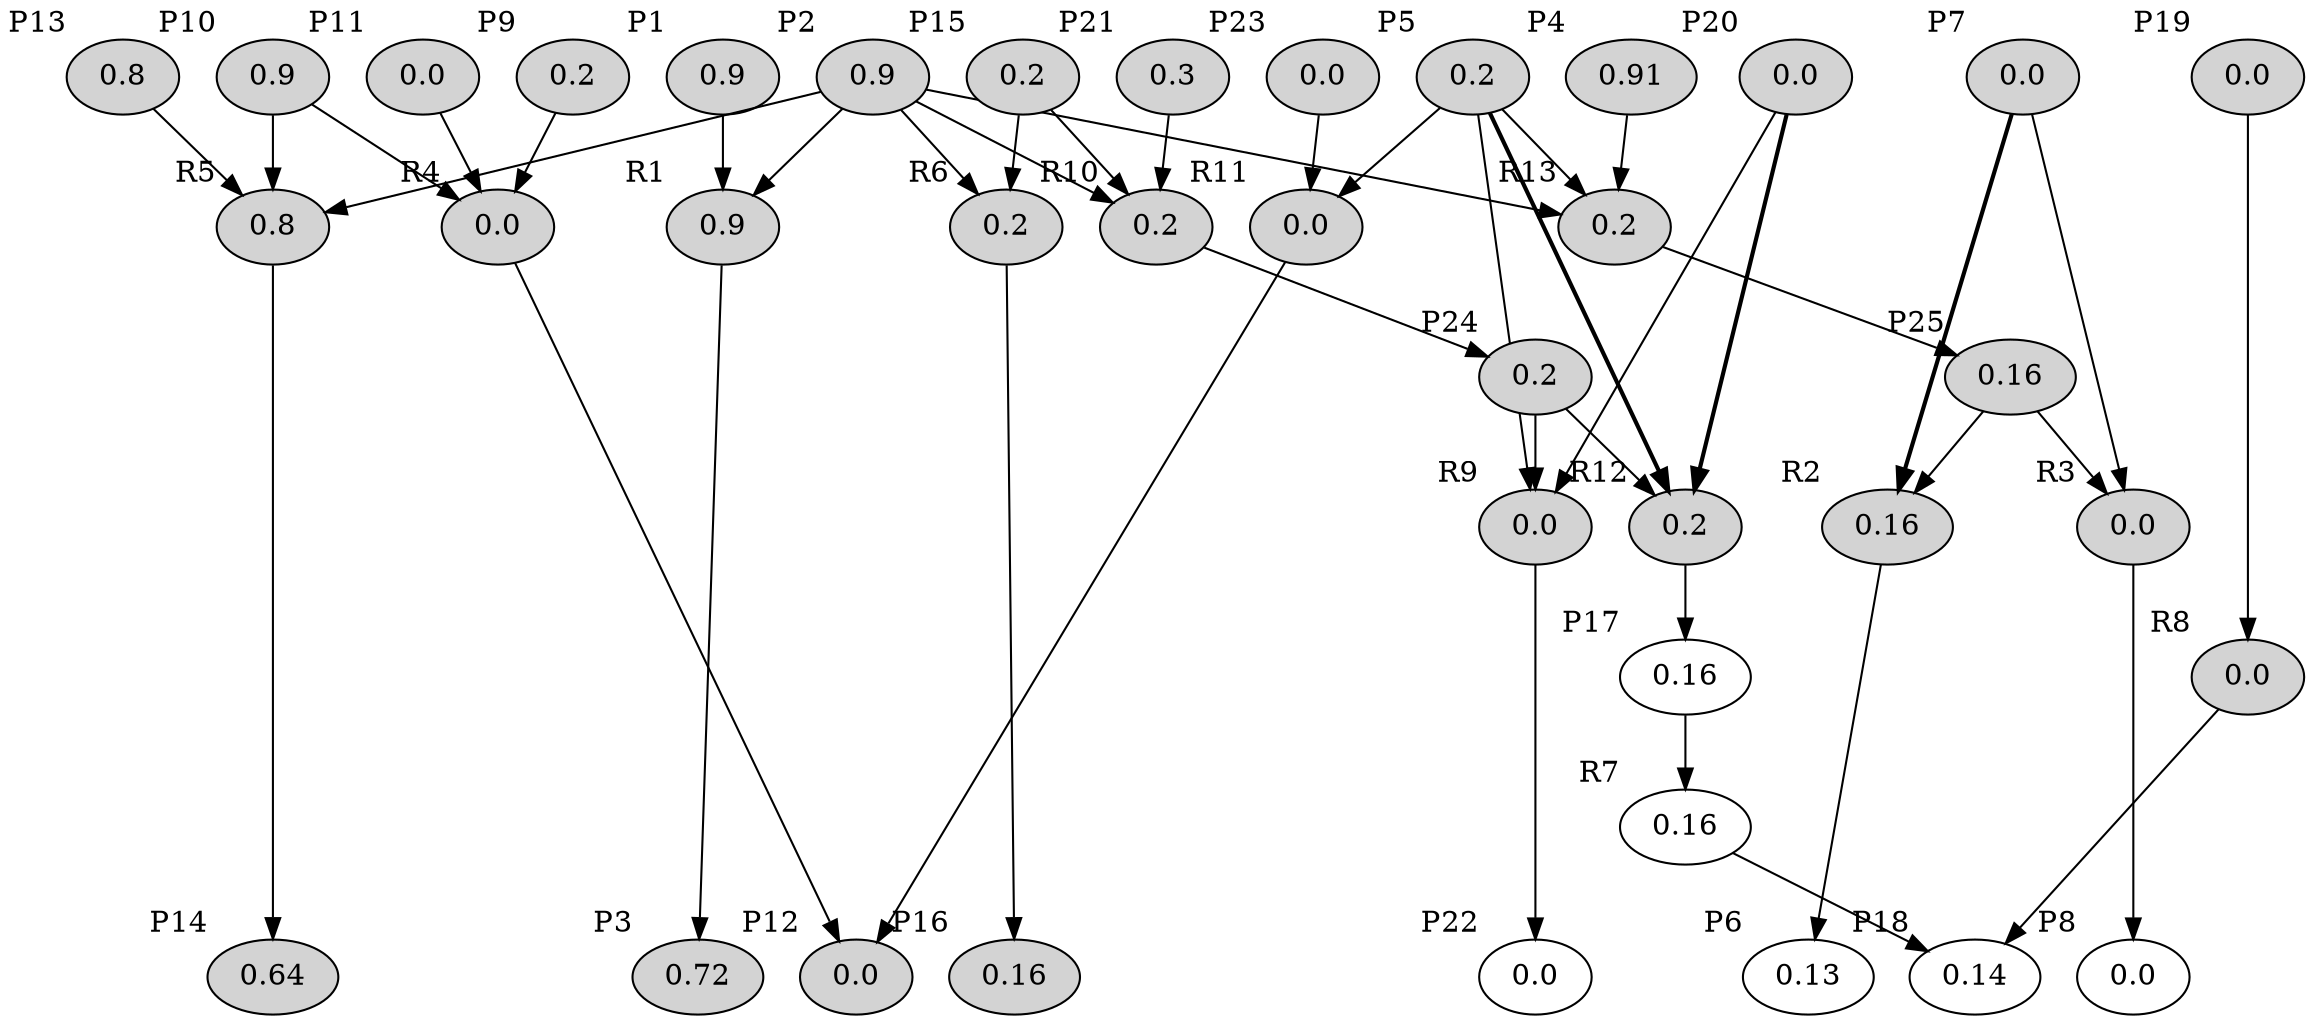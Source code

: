 strict digraph {
	graph [splines=line]
	1 [label=0.9 fillcolor=lightgray style=filled xlabel=P1]
	2 [label=0.9 fillcolor=lightgray style=filled xlabel=P2]
	3 [label=0.72 fillcolor=lightgray style=filled xlabel=P3]
	4 [label=0.91 fillcolor=lightgray style=filled xlabel=P4]
	5 [label=0.2 fillcolor=lightgray style=filled xlabel=P5]
	6 [label=0.13 xlabel=P6]
	7 [label=0.0 fillcolor=lightgray style=filled xlabel=P7]
	8 [label=0.0 xlabel=P8]
	9 [label=0.2 fillcolor=lightgray style=filled xlabel=P9]
	10 [label=0.9 fillcolor=lightgray style=filled xlabel=P10]
	11 [label=0.0 fillcolor=lightgray style=filled xlabel=P11]
	12 [label=0.0 fillcolor=lightgray style=filled xlabel=P12]
	13 [label=0.8 fillcolor=lightgray style=filled xlabel=P13]
	14 [label=0.64 fillcolor=lightgray style=filled xlabel=P14]
	15 [label=0.2 fillcolor=lightgray style=filled xlabel=P15]
	16 [label=0.16 fillcolor=lightgray style=filled xlabel=P16]
	17 [label=0.16 xlabel=P17]
	18 [label=0.14 xlabel=P18]
	19 [label=0.0 fillcolor=lightgray style=filled xlabel=P19]
	20 [label=0.0 fillcolor=lightgray style=filled xlabel=P20]
	21 [label=0.3 fillcolor=lightgray style=filled xlabel=P21]
	22 [label=0.0 xlabel=P22]
	23 [label=0.0 fillcolor=lightgray style=filled xlabel=P23]
	24 [label=0.2 fillcolor=lightgray style=filled xlabel=P24]
	25 [label=0.16 fillcolor=lightgray style=filled xlabel=P25]
	26 [label=0.9 fillcolor=lightgray style=filled xlabel=R1]
	27 [label=0.16 fillcolor=lightgray style=filled xlabel=R2]
	28 [label=0.0 fillcolor=lightgray style=filled xlabel=R3]
	29 [label=0.0 fillcolor=lightgray style=filled xlabel=R4]
	30 [label=0.8 fillcolor=lightgray style=filled xlabel=R5]
	31 [label=0.2 fillcolor=lightgray style=filled xlabel=R6]
	32 [label=0.16 xlabel=R7]
	33 [label=0.0 fillcolor=lightgray style=filled xlabel=R8]
	34 [label=0.0 fillcolor=lightgray style=filled xlabel=R9]
	35 [label=0.2 fillcolor=lightgray style=filled xlabel=R10]
	36 [label=0.0 fillcolor=lightgray style=filled xlabel=R11]
	37 [label=0.2 fillcolor=lightgray style=filled xlabel=R12]
	38 [label=0.2 fillcolor=lightgray style=filled xlabel=R13]
	1 -> 26
	26 -> 3
	26 -> 3
	2 -> 26
	2 -> 30
	2 -> 31
	2 -> 35
	2 -> 38
	25 -> 27
	25 -> 28
	27 -> 6
	27 -> 6
	7 -> 27 [penwidth=2]
	7 -> 28
	28 -> 8
	28 -> 8
	10 -> 29
	10 -> 30
	29 -> 12
	29 -> 12
	29 -> 12
	11 -> 29
	9 -> 29
	13 -> 30
	30 -> 14
	30 -> 14
	30 -> 14
	31 -> 16
	31 -> 16
	15 -> 31
	15 -> 35
	17 -> 32
	32 -> 18
	19 -> 33
	33 -> 18
	5 -> 34
	5 -> 36
	5 -> 37 [penwidth=2]
	5 -> 38
	34 -> 22
	34 -> 22
	34 -> 22
	24 -> 34
	24 -> 37
	20 -> 34
	20 -> 37 [penwidth=2]
	21 -> 35
	35 -> 24
	35 -> 24
	35 -> 24
	36 -> 12
	36 -> 12
	23 -> 36
	37 -> 17
	37 -> 17
	37 -> 17
	38 -> 25
	38 -> 25
	38 -> 25
	4 -> 38
	{
		rank=min
		1
		2
		7
		10
		11
		9
		13
		15
		19
		5
		20
		21
		23
		4
	}
	{
		rank=max
		3
		6
		8
		12
		14
		16
		18
		22
	}
}
